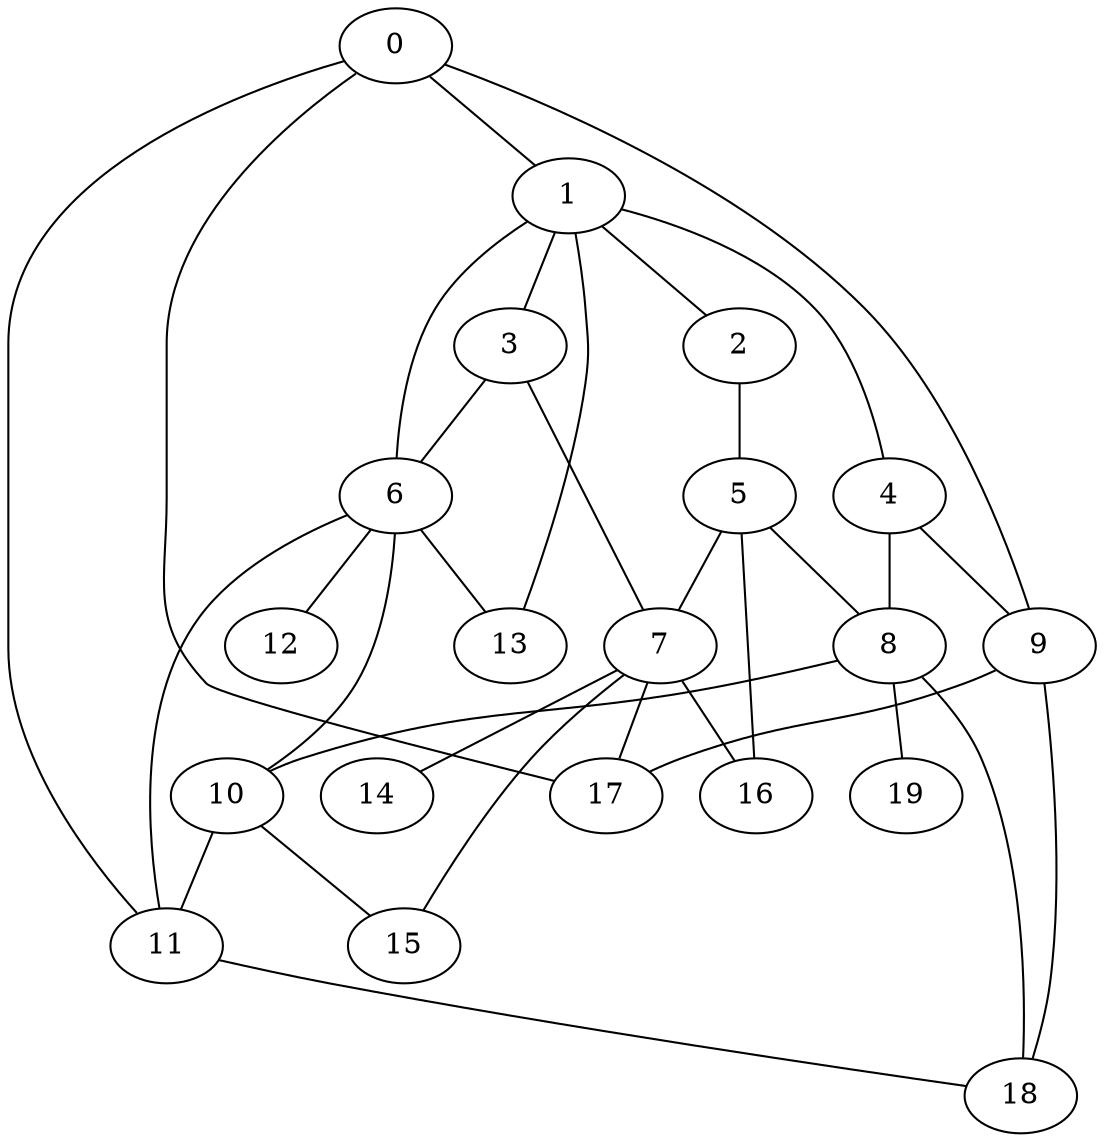 graph graphname {0--1
0--9
0--11
0--17
1--2
1--3
1--4
1--6
1--13
2--5
3--6
3--7
4--8
4--9
5--7
5--8
5--16
6--10
6--11
6--12
6--13
7--14
7--15
7--16
7--17
8--10
8--18
8--19
9--17
9--18
10--11
10--15
11--18
}